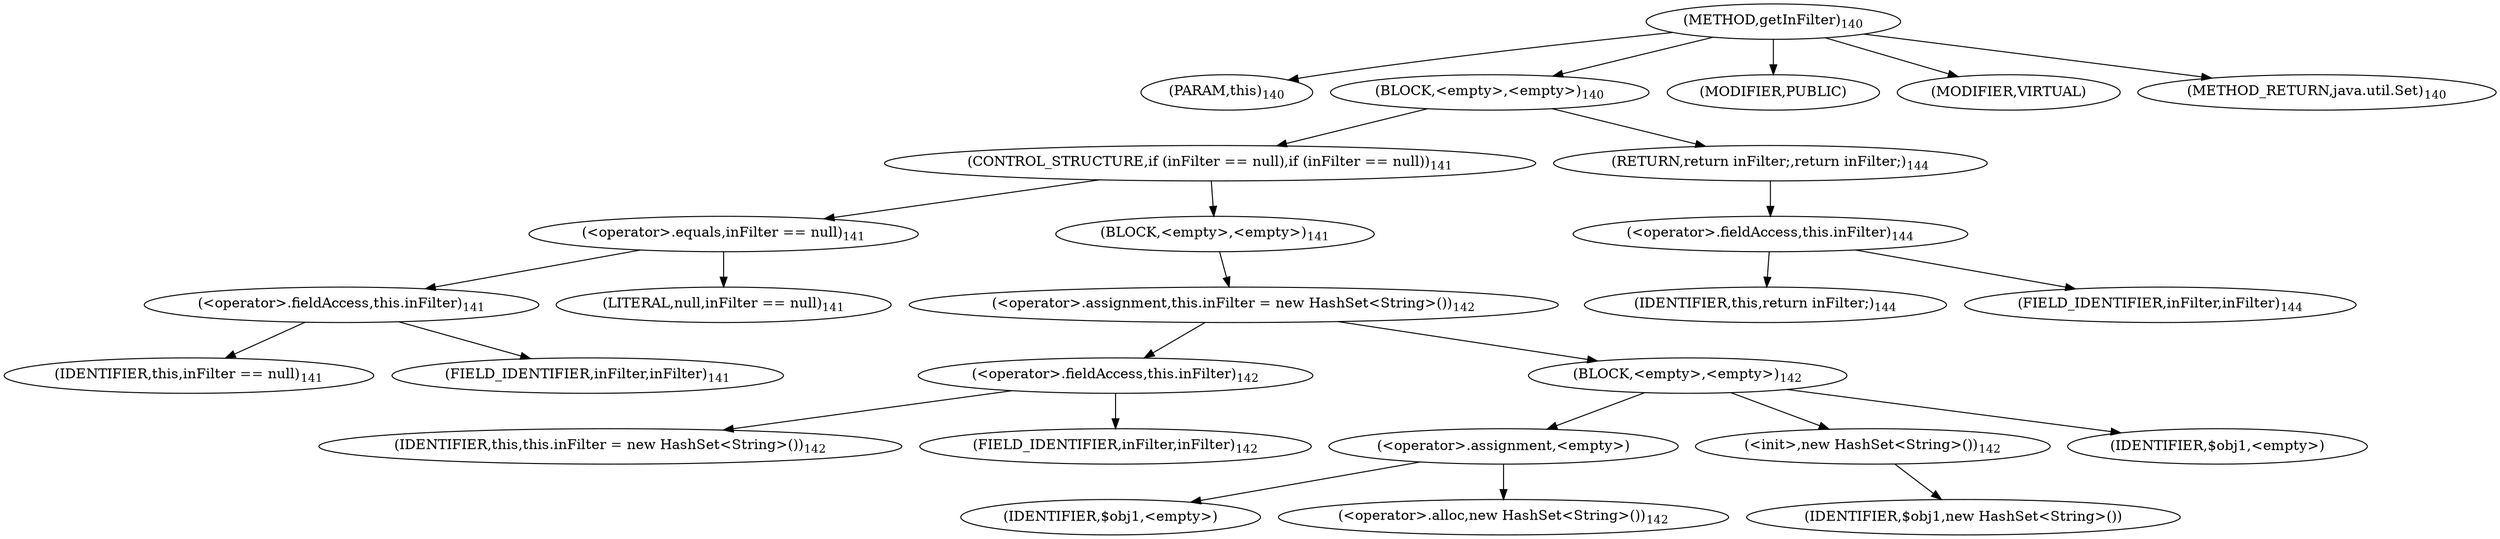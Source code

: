 digraph "getInFilter" {  
"186" [label = <(METHOD,getInFilter)<SUB>140</SUB>> ]
"187" [label = <(PARAM,this)<SUB>140</SUB>> ]
"188" [label = <(BLOCK,&lt;empty&gt;,&lt;empty&gt;)<SUB>140</SUB>> ]
"189" [label = <(CONTROL_STRUCTURE,if (inFilter == null),if (inFilter == null))<SUB>141</SUB>> ]
"190" [label = <(&lt;operator&gt;.equals,inFilter == null)<SUB>141</SUB>> ]
"191" [label = <(&lt;operator&gt;.fieldAccess,this.inFilter)<SUB>141</SUB>> ]
"192" [label = <(IDENTIFIER,this,inFilter == null)<SUB>141</SUB>> ]
"193" [label = <(FIELD_IDENTIFIER,inFilter,inFilter)<SUB>141</SUB>> ]
"194" [label = <(LITERAL,null,inFilter == null)<SUB>141</SUB>> ]
"195" [label = <(BLOCK,&lt;empty&gt;,&lt;empty&gt;)<SUB>141</SUB>> ]
"196" [label = <(&lt;operator&gt;.assignment,this.inFilter = new HashSet&lt;String&gt;())<SUB>142</SUB>> ]
"197" [label = <(&lt;operator&gt;.fieldAccess,this.inFilter)<SUB>142</SUB>> ]
"198" [label = <(IDENTIFIER,this,this.inFilter = new HashSet&lt;String&gt;())<SUB>142</SUB>> ]
"199" [label = <(FIELD_IDENTIFIER,inFilter,inFilter)<SUB>142</SUB>> ]
"200" [label = <(BLOCK,&lt;empty&gt;,&lt;empty&gt;)<SUB>142</SUB>> ]
"201" [label = <(&lt;operator&gt;.assignment,&lt;empty&gt;)> ]
"202" [label = <(IDENTIFIER,$obj1,&lt;empty&gt;)> ]
"203" [label = <(&lt;operator&gt;.alloc,new HashSet&lt;String&gt;())<SUB>142</SUB>> ]
"204" [label = <(&lt;init&gt;,new HashSet&lt;String&gt;())<SUB>142</SUB>> ]
"205" [label = <(IDENTIFIER,$obj1,new HashSet&lt;String&gt;())> ]
"206" [label = <(IDENTIFIER,$obj1,&lt;empty&gt;)> ]
"207" [label = <(RETURN,return inFilter;,return inFilter;)<SUB>144</SUB>> ]
"208" [label = <(&lt;operator&gt;.fieldAccess,this.inFilter)<SUB>144</SUB>> ]
"209" [label = <(IDENTIFIER,this,return inFilter;)<SUB>144</SUB>> ]
"210" [label = <(FIELD_IDENTIFIER,inFilter,inFilter)<SUB>144</SUB>> ]
"211" [label = <(MODIFIER,PUBLIC)> ]
"212" [label = <(MODIFIER,VIRTUAL)> ]
"213" [label = <(METHOD_RETURN,java.util.Set)<SUB>140</SUB>> ]
  "186" -> "187" 
  "186" -> "188" 
  "186" -> "211" 
  "186" -> "212" 
  "186" -> "213" 
  "188" -> "189" 
  "188" -> "207" 
  "189" -> "190" 
  "189" -> "195" 
  "190" -> "191" 
  "190" -> "194" 
  "191" -> "192" 
  "191" -> "193" 
  "195" -> "196" 
  "196" -> "197" 
  "196" -> "200" 
  "197" -> "198" 
  "197" -> "199" 
  "200" -> "201" 
  "200" -> "204" 
  "200" -> "206" 
  "201" -> "202" 
  "201" -> "203" 
  "204" -> "205" 
  "207" -> "208" 
  "208" -> "209" 
  "208" -> "210" 
}
